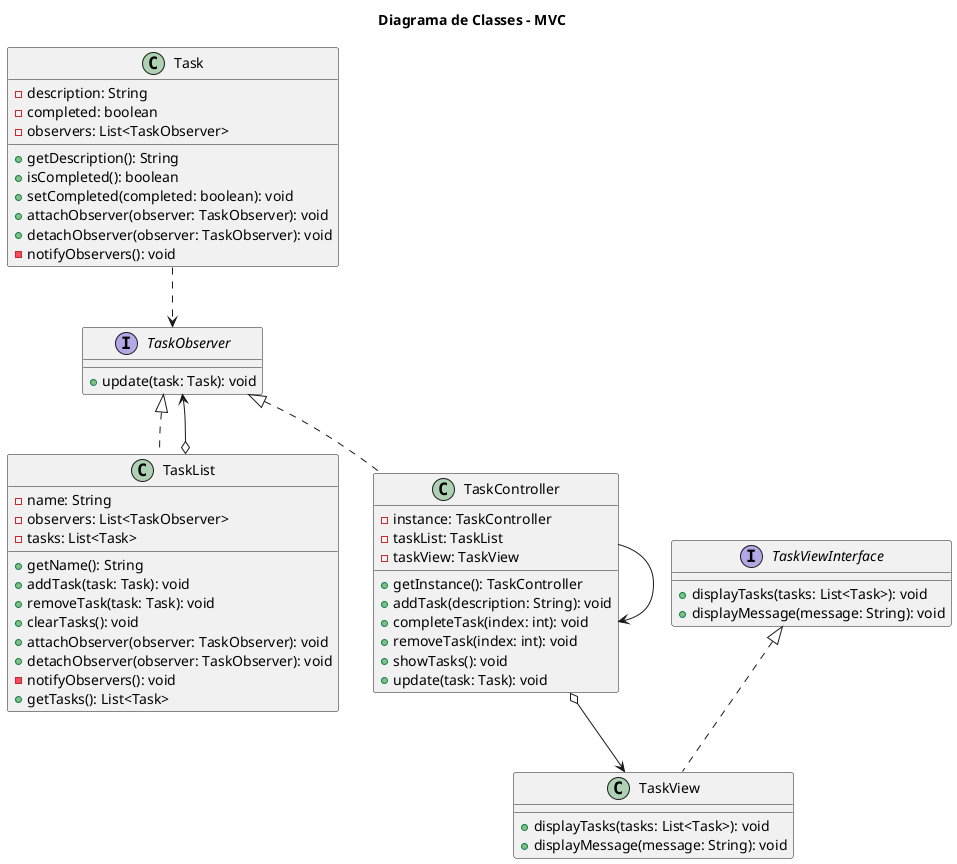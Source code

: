@startuml MVC - Task Manager

title Diagrama de Classes - MVC

class Task {
  - description: String
  - completed: boolean
  - observers: List<TaskObserver>

  + getDescription(): String
  + isCompleted(): boolean
  + setCompleted(completed: boolean): void
  + attachObserver(observer: TaskObserver): void
  + detachObserver(observer: TaskObserver): void
  - notifyObservers(): void
}

interface TaskObserver {
  + update(task: Task): void
}

class TaskList implements TaskObserver {
  - name: String
  - observers: List<TaskObserver>
  - tasks: List<Task>

  + getName(): String
  + addTask(task: Task): void
  + removeTask(task: Task): void
  + clearTasks(): void
  + attachObserver(observer: TaskObserver): void
  + detachObserver(observer: TaskObserver): void
  - notifyObservers(): void
  + getTasks(): List<Task>
}

class TaskController implements TaskObserver {
  - instance: TaskController
  - taskList: TaskList
  - taskView: TaskView

  + getInstance(): TaskController
  + addTask(description: String): void
  + completeTask(index: int): void
  + removeTask(index: int): void
  + showTasks(): void
  + update(task: Task): void
}

class TaskView implements TaskViewInterface {
  + displayTasks(tasks: List<Task>): void
  + displayMessage(message: String): void
}

interface TaskViewInterface {
  + displayTasks(tasks: List<Task>): void
  + displayMessage(message: String): void
}

Task ..> TaskObserver
TaskList o--> TaskObserver
TaskController --down-> TaskController
TaskController o--> TaskView
 

@enduml
